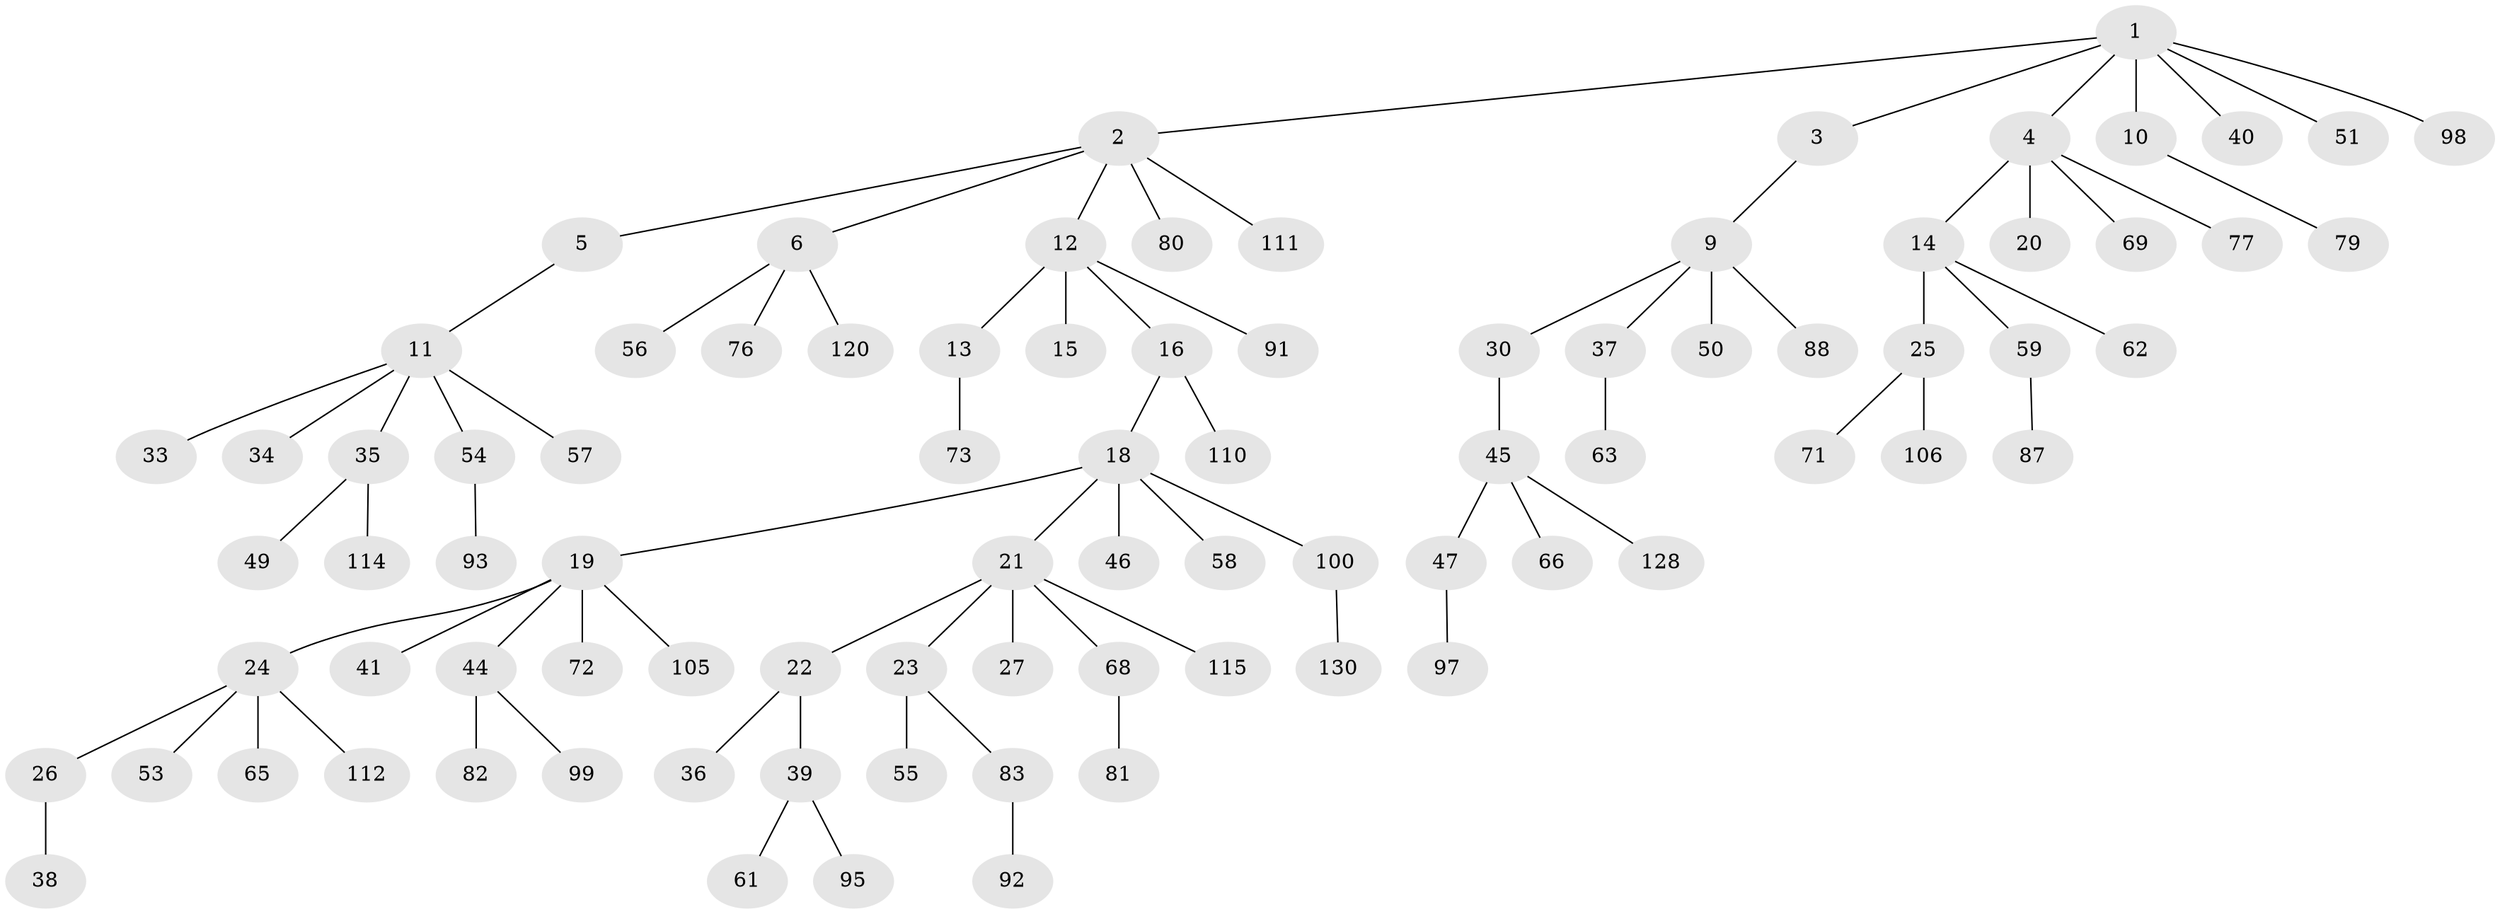 // Generated by graph-tools (version 1.1) at 2025/52/02/27/25 19:52:10]
// undirected, 85 vertices, 84 edges
graph export_dot {
graph [start="1"]
  node [color=gray90,style=filled];
  1 [super="+8"];
  2 [super="+43"];
  3;
  4 [super="+7"];
  5;
  6 [super="+28"];
  9 [super="+113"];
  10;
  11 [super="+17"];
  12 [super="+117"];
  13 [super="+60"];
  14 [super="+31"];
  15 [super="+129"];
  16;
  18 [super="+52"];
  19 [super="+94"];
  20 [super="+75"];
  21 [super="+84"];
  22;
  23;
  24 [super="+42"];
  25 [super="+29"];
  26;
  27;
  30 [super="+32"];
  33 [super="+89"];
  34;
  35 [super="+96"];
  36;
  37 [super="+123"];
  38;
  39 [super="+126"];
  40;
  41;
  44 [super="+67"];
  45 [super="+102"];
  46 [super="+86"];
  47 [super="+48"];
  49 [super="+116"];
  50;
  51 [super="+64"];
  53;
  54 [super="+78"];
  55 [super="+121"];
  56 [super="+70"];
  57 [super="+103"];
  58;
  59 [super="+108"];
  61;
  62 [super="+85"];
  63;
  65;
  66 [super="+104"];
  68;
  69 [super="+74"];
  71 [super="+131"];
  72 [super="+107"];
  73;
  76;
  77 [super="+90"];
  79 [super="+109"];
  80;
  81 [super="+124"];
  82;
  83;
  87;
  88;
  91;
  92 [super="+122"];
  93;
  95 [super="+101"];
  97 [super="+119"];
  98;
  99 [super="+127"];
  100;
  105;
  106;
  110 [super="+118"];
  111;
  112;
  114;
  115 [super="+125"];
  120;
  128;
  130;
  1 -- 2;
  1 -- 3;
  1 -- 4;
  1 -- 10;
  1 -- 98;
  1 -- 40;
  1 -- 51;
  2 -- 5;
  2 -- 6;
  2 -- 12;
  2 -- 80;
  2 -- 111;
  3 -- 9;
  4 -- 14;
  4 -- 69;
  4 -- 77;
  4 -- 20;
  5 -- 11;
  6 -- 56;
  6 -- 120;
  6 -- 76;
  9 -- 30;
  9 -- 37;
  9 -- 50;
  9 -- 88;
  10 -- 79;
  11 -- 34;
  11 -- 35;
  11 -- 33;
  11 -- 54;
  11 -- 57;
  12 -- 13;
  12 -- 15;
  12 -- 16;
  12 -- 91;
  13 -- 73;
  14 -- 25;
  14 -- 62;
  14 -- 59;
  16 -- 18;
  16 -- 110;
  18 -- 19;
  18 -- 21;
  18 -- 46;
  18 -- 58;
  18 -- 100;
  19 -- 24;
  19 -- 41;
  19 -- 44;
  19 -- 72;
  19 -- 105;
  21 -- 22;
  21 -- 23;
  21 -- 27;
  21 -- 68;
  21 -- 115;
  22 -- 36;
  22 -- 39;
  23 -- 55;
  23 -- 83;
  24 -- 26;
  24 -- 53;
  24 -- 65;
  24 -- 112;
  25 -- 71;
  25 -- 106;
  26 -- 38;
  30 -- 45;
  35 -- 49;
  35 -- 114;
  37 -- 63;
  39 -- 61;
  39 -- 95;
  44 -- 82;
  44 -- 99;
  45 -- 47;
  45 -- 66;
  45 -- 128;
  47 -- 97;
  54 -- 93;
  59 -- 87;
  68 -- 81;
  83 -- 92;
  100 -- 130;
}
